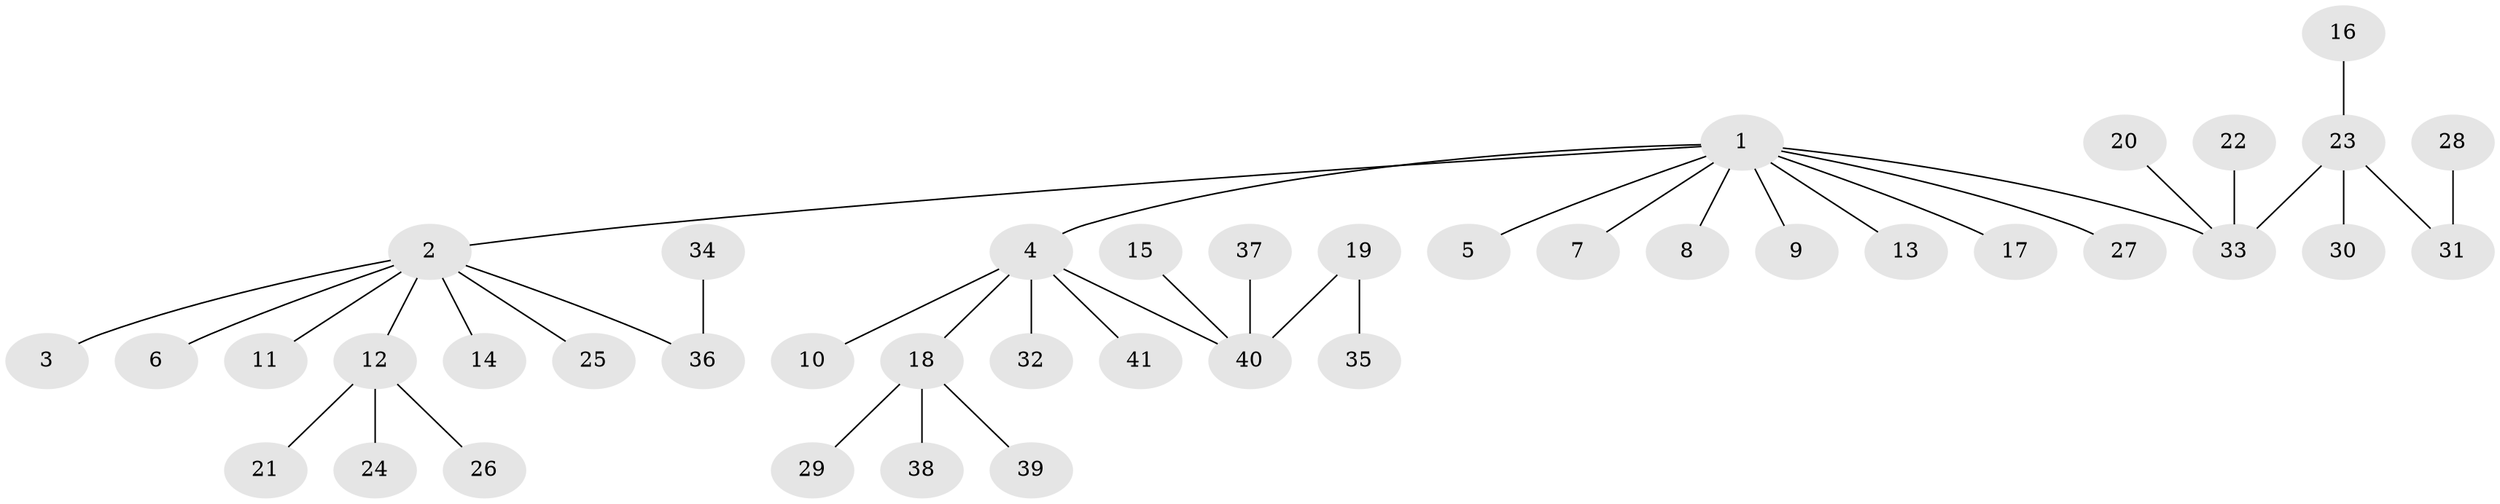 // original degree distribution, {4: 0.04878048780487805, 7: 0.012195121951219513, 8: 0.012195121951219513, 6: 0.012195121951219513, 3: 0.12195121951219512, 5: 0.024390243902439025, 1: 0.5, 2: 0.2682926829268293}
// Generated by graph-tools (version 1.1) at 2025/50/03/09/25 03:50:21]
// undirected, 41 vertices, 40 edges
graph export_dot {
graph [start="1"]
  node [color=gray90,style=filled];
  1;
  2;
  3;
  4;
  5;
  6;
  7;
  8;
  9;
  10;
  11;
  12;
  13;
  14;
  15;
  16;
  17;
  18;
  19;
  20;
  21;
  22;
  23;
  24;
  25;
  26;
  27;
  28;
  29;
  30;
  31;
  32;
  33;
  34;
  35;
  36;
  37;
  38;
  39;
  40;
  41;
  1 -- 2 [weight=1.0];
  1 -- 4 [weight=1.0];
  1 -- 5 [weight=1.0];
  1 -- 7 [weight=1.0];
  1 -- 8 [weight=1.0];
  1 -- 9 [weight=1.0];
  1 -- 13 [weight=1.0];
  1 -- 17 [weight=1.0];
  1 -- 27 [weight=1.0];
  1 -- 33 [weight=1.0];
  2 -- 3 [weight=1.0];
  2 -- 6 [weight=1.0];
  2 -- 11 [weight=1.0];
  2 -- 12 [weight=1.0];
  2 -- 14 [weight=1.0];
  2 -- 25 [weight=1.0];
  2 -- 36 [weight=1.0];
  4 -- 10 [weight=1.0];
  4 -- 18 [weight=1.0];
  4 -- 32 [weight=1.0];
  4 -- 40 [weight=1.0];
  4 -- 41 [weight=1.0];
  12 -- 21 [weight=1.0];
  12 -- 24 [weight=1.0];
  12 -- 26 [weight=1.0];
  15 -- 40 [weight=1.0];
  16 -- 23 [weight=1.0];
  18 -- 29 [weight=1.0];
  18 -- 38 [weight=1.0];
  18 -- 39 [weight=1.0];
  19 -- 35 [weight=1.0];
  19 -- 40 [weight=1.0];
  20 -- 33 [weight=1.0];
  22 -- 33 [weight=1.0];
  23 -- 30 [weight=1.0];
  23 -- 31 [weight=1.0];
  23 -- 33 [weight=1.0];
  28 -- 31 [weight=1.0];
  34 -- 36 [weight=1.0];
  37 -- 40 [weight=1.0];
}
